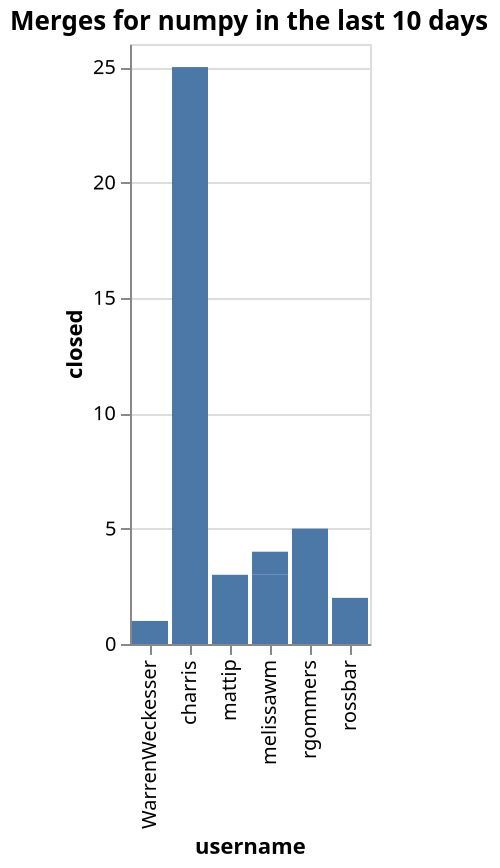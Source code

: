 {
  "config": {
    "view": {
      "continuousWidth": 400,
      "continuousHeight": 300
    }
  },
  "data": {
    "name": "data-f2c3a6b8a9c2f9aab0b98db23c713996"
  },
  "mark": "bar",
  "encoding": {
    "x": {
      "type": "nominal",
      "field": "username"
    },
    "y": {
      "type": "quantitative",
      "field": "closed"
    }
  },
  "title": "Merges for numpy in the last 10 days",
  "$schema": "https://vega.github.io/schema/vega-lite/v5.json",
  "datasets": {
    "data-f2c3a6b8a9c2f9aab0b98db23c713996": [
      {
        "repo": "numpy",
        "username": "WarrenWeckesser",
        "closed": 1
      },
      {
        "repo": "numpy",
        "username": "charris",
        "closed": 25
      },
      {
        "repo": "numpy",
        "username": "mattip",
        "closed": 3
      },
      {
        "repo": "numpy",
        "username": "melissawm",
        "closed": 3
      },
      {
        "repo": "numpy",
        "username": "rgommers",
        "closed": 5
      },
      {
        "repo": "numpy-tutorials",
        "username": "melissawm",
        "closed": 1
      },
      {
        "repo": "numpy-tutorials",
        "username": "rossbar",
        "closed": 2
      }
    ]
  }
}